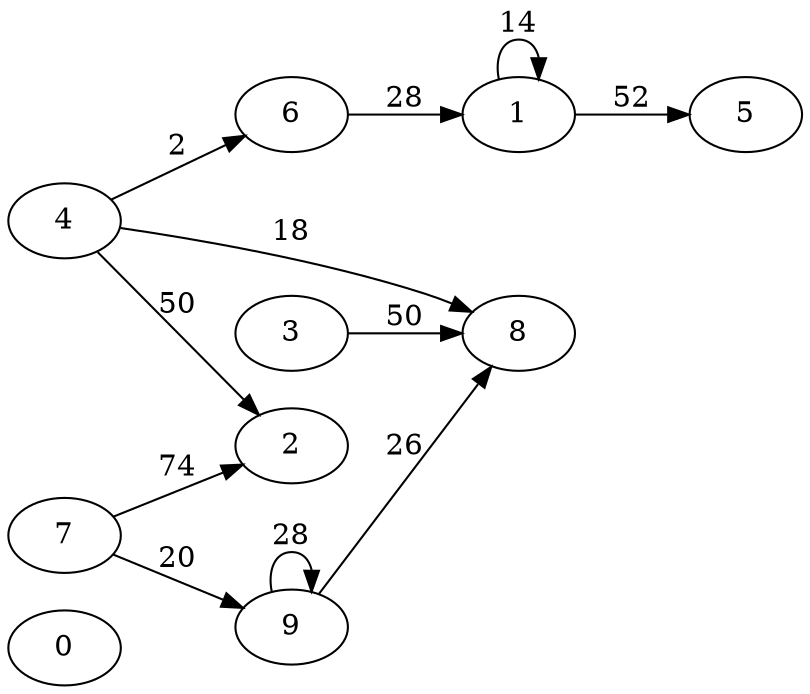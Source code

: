 digraph G {
ranksep = "equally";
rankdir = LR;
{rank = same; 0; };
{rank = same; 1; };
{rank = same; 5; };
{rank = same; 2; };
{rank = same; 3; };
{rank = same; 8; };
{rank = same; 4; };
{rank = same; 6; };
{rank = same; };
{rank = same; 7; };
{rank = same; 9; };
{rank = same; };
0
1->1[label="14"];
1->5[label="52"];
5
2
3->8[label="50"];
8
4->8[label="18"];
4->6[label="2"];
4->2[label="50"];
6->1[label="28"];
7->9[label="20"];
7->2[label="74"];
9->8[label="26"];
9->9[label="28"];
}

